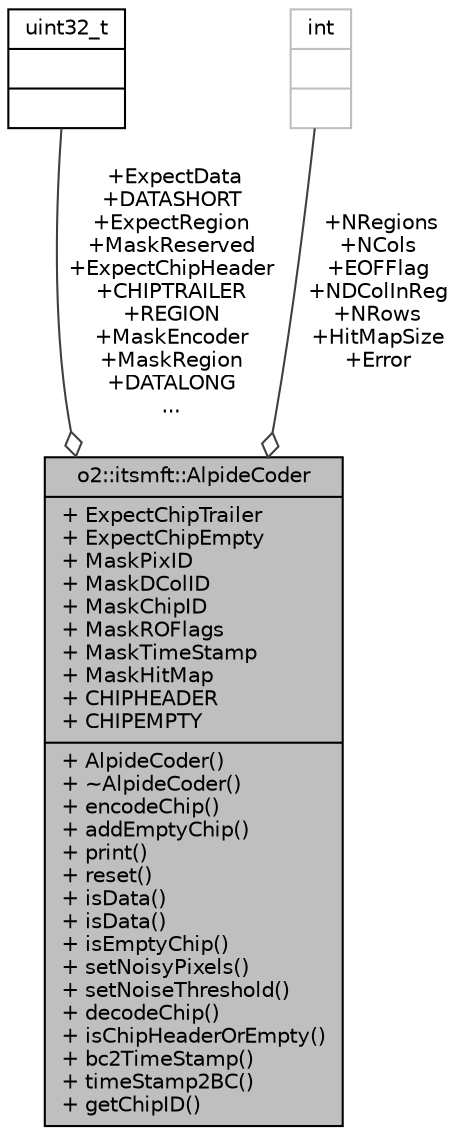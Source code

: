 digraph "o2::itsmft::AlpideCoder"
{
 // INTERACTIVE_SVG=YES
  bgcolor="transparent";
  edge [fontname="Helvetica",fontsize="10",labelfontname="Helvetica",labelfontsize="10"];
  node [fontname="Helvetica",fontsize="10",shape=record];
  Node1 [label="{o2::itsmft::AlpideCoder\n|+ ExpectChipTrailer\l+ ExpectChipEmpty\l+ MaskPixID\l+ MaskDColID\l+ MaskChipID\l+ MaskROFlags\l+ MaskTimeStamp\l+ MaskHitMap\l+ CHIPHEADER\l+ CHIPEMPTY\l|+ AlpideCoder()\l+ ~AlpideCoder()\l+ encodeChip()\l+ addEmptyChip()\l+ print()\l+ reset()\l+ isData()\l+ isData()\l+ isEmptyChip()\l+ setNoisyPixels()\l+ setNoiseThreshold()\l+ decodeChip()\l+ isChipHeaderOrEmpty()\l+ bc2TimeStamp()\l+ timeStamp2BC()\l+ getChipID()\l}",height=0.2,width=0.4,color="black", fillcolor="grey75", style="filled", fontcolor="black"];
  Node2 -> Node1 [color="grey25",fontsize="10",style="solid",label=" +ExpectData\n+DATASHORT\n+ExpectRegion\n+MaskReserved\n+ExpectChipHeader\n+CHIPTRAILER\n+REGION\n+MaskEncoder\n+MaskRegion\n+DATALONG\n..." ,arrowhead="odiamond",fontname="Helvetica"];
  Node2 [label="{uint32_t\n||}",height=0.2,width=0.4,color="black",URL="$d3/d87/classuint32__t.html"];
  Node3 -> Node1 [color="grey25",fontsize="10",style="solid",label=" +NRegions\n+NCols\n+EOFFlag\n+NDColInReg\n+NRows\n+HitMapSize\n+Error" ,arrowhead="odiamond",fontname="Helvetica"];
  Node3 [label="{int\n||}",height=0.2,width=0.4,color="grey75"];
}
